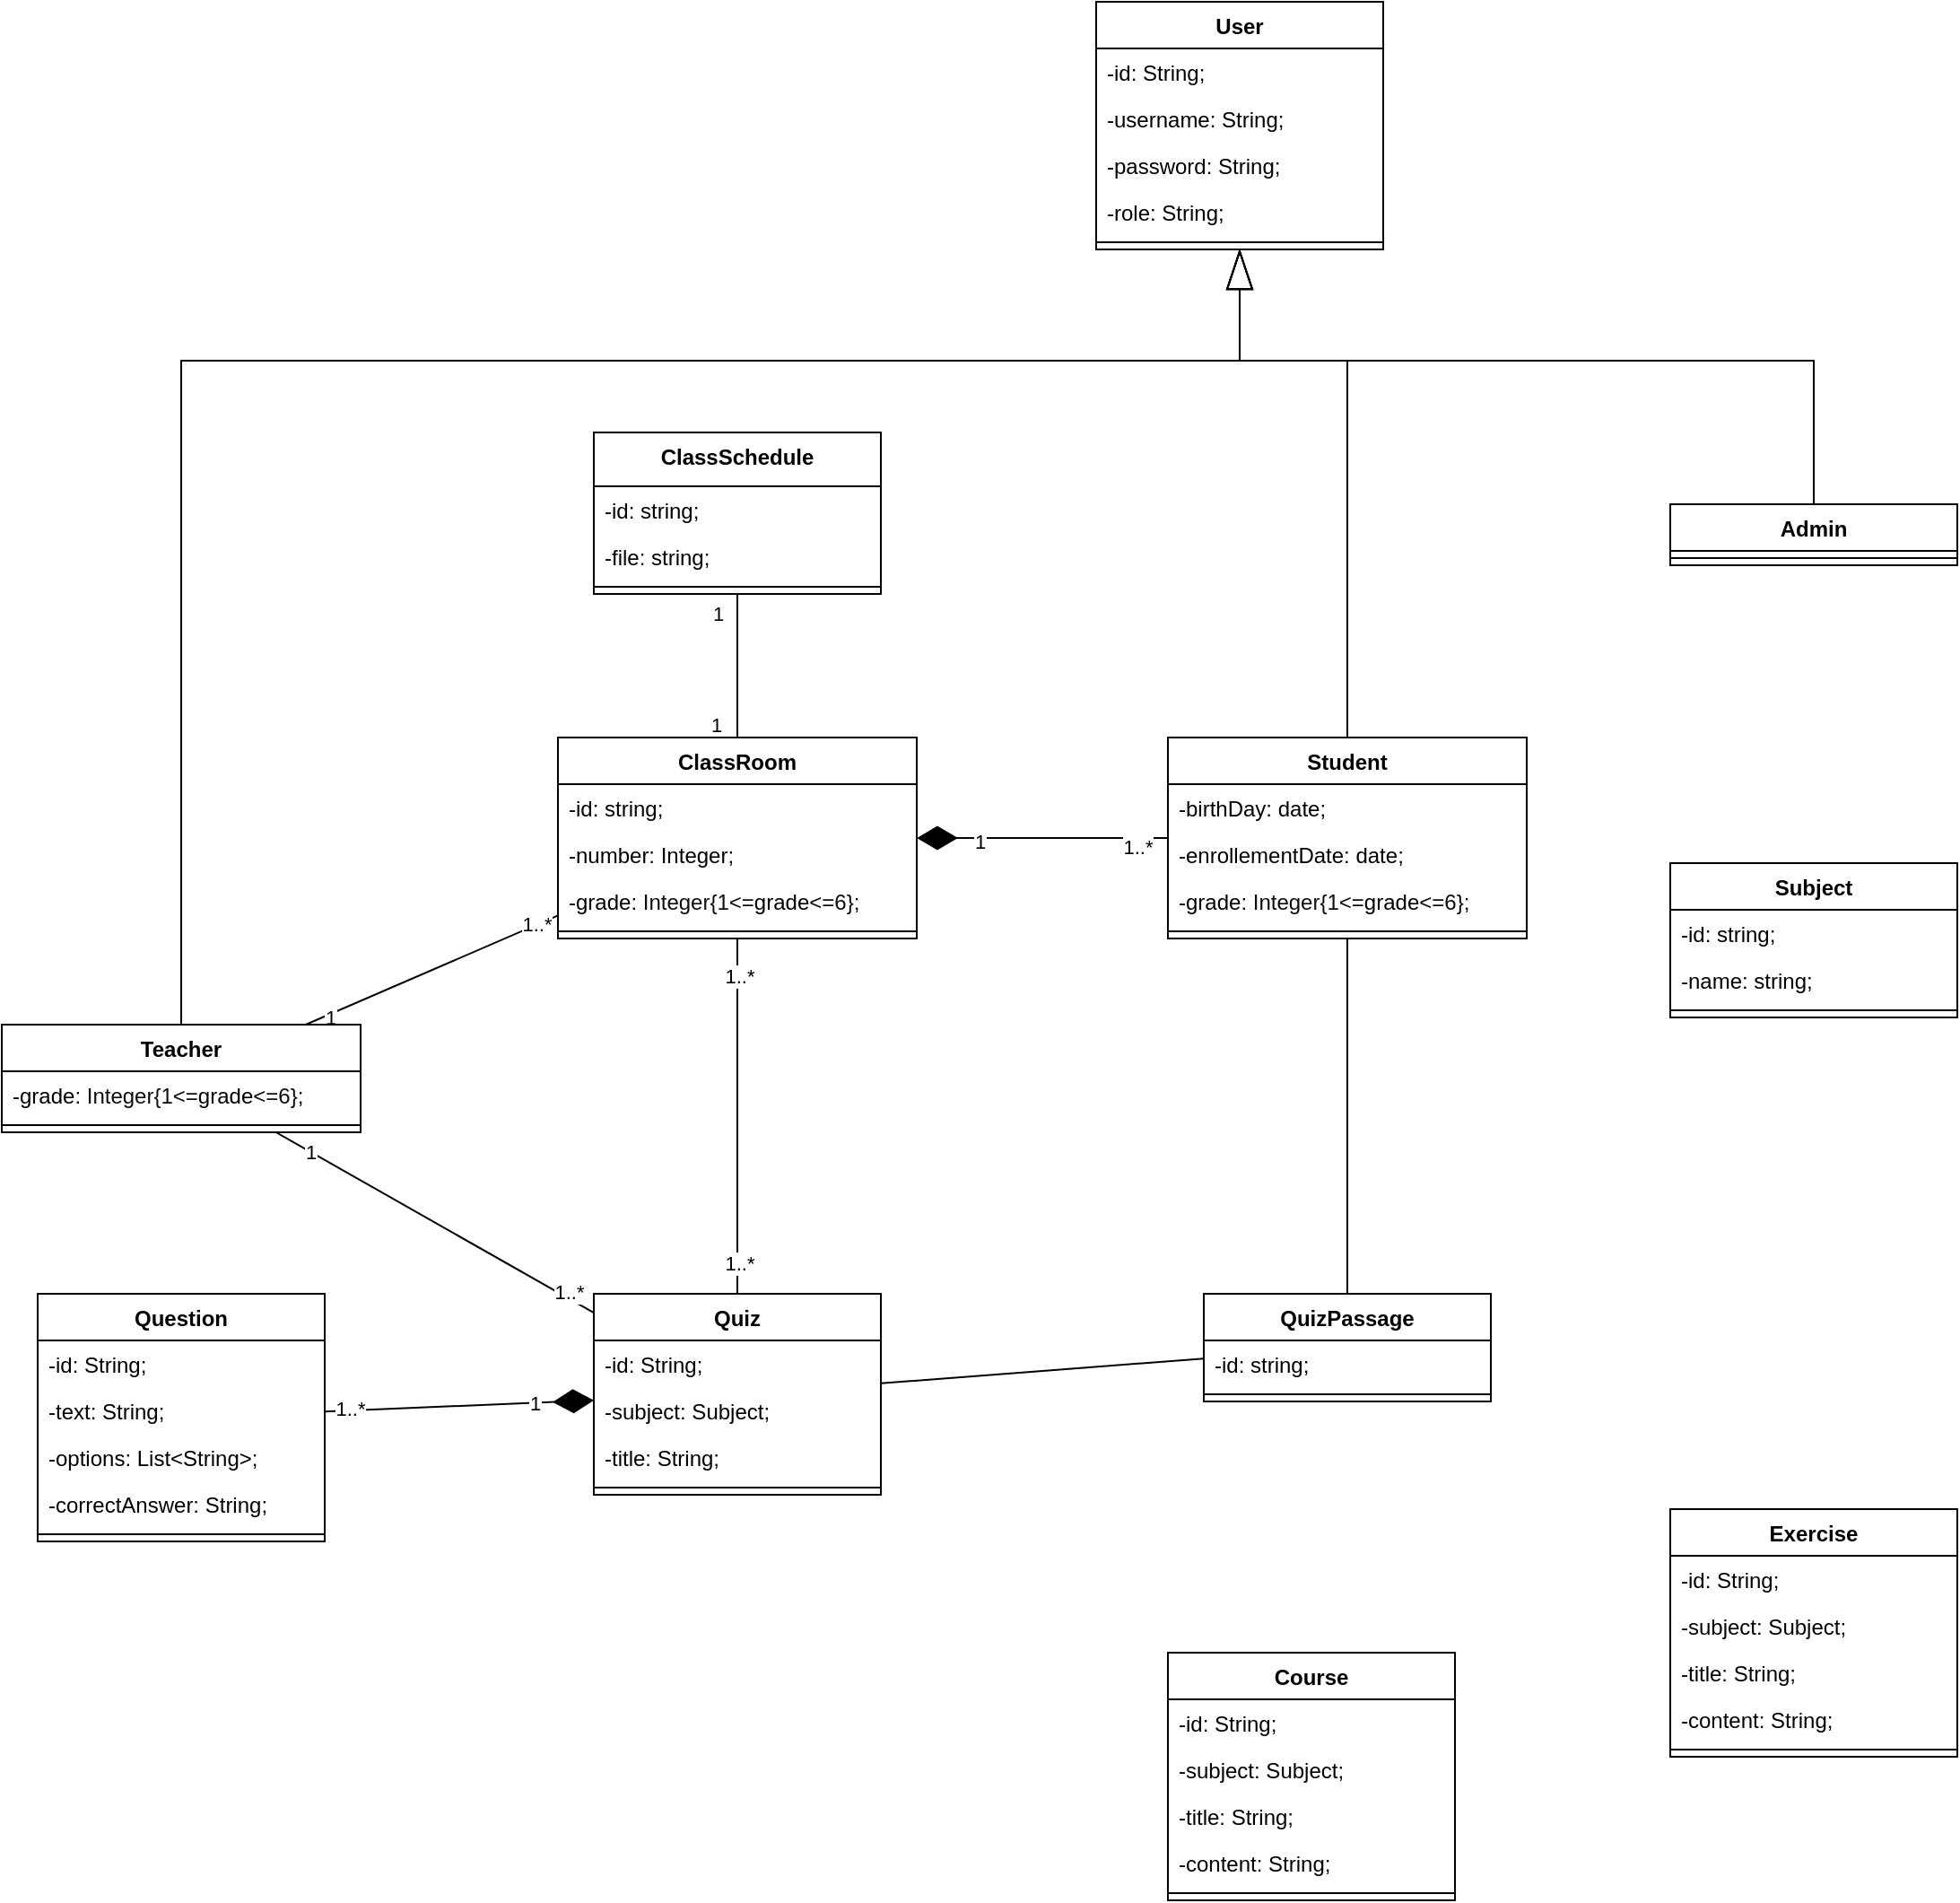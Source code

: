 <mxfile version="25.0.1">
  <diagram id="ZNLMa6NuQS9rF1U6yLBb" name="Class">
    <mxGraphModel dx="1827" dy="591" grid="1" gridSize="10" guides="1" tooltips="1" connect="1" arrows="1" fold="1" page="1" pageScale="1" pageWidth="827" pageHeight="1169" background="none" math="0" shadow="0">
      <root>
        <mxCell id="0" />
        <mxCell id="1" parent="0" />
        <mxCell id="Dh1BNLaKfbrA8YzyNQ19-1" value="User" style="swimlane;fontStyle=1;align=center;verticalAlign=top;childLayout=stackLayout;horizontal=1;startSize=26;horizontalStack=0;resizeParent=1;resizeParentMax=0;resizeLast=0;collapsible=1;marginBottom=0;whiteSpace=wrap;html=1;" parent="1" vertex="1">
          <mxGeometry x="320" y="40" width="160" height="138" as="geometry">
            <mxRectangle x="320" y="80" width="70" height="30" as="alternateBounds" />
          </mxGeometry>
        </mxCell>
        <mxCell id="Dh1BNLaKfbrA8YzyNQ19-2" value="-id: String;" style="text;strokeColor=none;fillColor=none;align=left;verticalAlign=top;spacingLeft=4;spacingRight=4;overflow=hidden;rotatable=0;points=[[0,0.5],[1,0.5]];portConstraint=eastwest;whiteSpace=wrap;html=1;" parent="Dh1BNLaKfbrA8YzyNQ19-1" vertex="1">
          <mxGeometry y="26" width="160" height="26" as="geometry" />
        </mxCell>
        <mxCell id="Dh1BNLaKfbrA8YzyNQ19-5" value="-username: String;" style="text;strokeColor=none;fillColor=none;align=left;verticalAlign=top;spacingLeft=4;spacingRight=4;overflow=hidden;rotatable=0;points=[[0,0.5],[1,0.5]];portConstraint=eastwest;whiteSpace=wrap;html=1;" parent="Dh1BNLaKfbrA8YzyNQ19-1" vertex="1">
          <mxGeometry y="52" width="160" height="26" as="geometry" />
        </mxCell>
        <mxCell id="Dh1BNLaKfbrA8YzyNQ19-6" value="-password: String;" style="text;strokeColor=none;fillColor=none;align=left;verticalAlign=top;spacingLeft=4;spacingRight=4;overflow=hidden;rotatable=0;points=[[0,0.5],[1,0.5]];portConstraint=eastwest;whiteSpace=wrap;html=1;" parent="Dh1BNLaKfbrA8YzyNQ19-1" vertex="1">
          <mxGeometry y="78" width="160" height="26" as="geometry" />
        </mxCell>
        <mxCell id="Dh1BNLaKfbrA8YzyNQ19-7" value="-role: String;" style="text;strokeColor=none;fillColor=none;align=left;verticalAlign=top;spacingLeft=4;spacingRight=4;overflow=hidden;rotatable=0;points=[[0,0.5],[1,0.5]];portConstraint=eastwest;whiteSpace=wrap;html=1;" parent="Dh1BNLaKfbrA8YzyNQ19-1" vertex="1">
          <mxGeometry y="104" width="160" height="26" as="geometry" />
        </mxCell>
        <mxCell id="Dh1BNLaKfbrA8YzyNQ19-3" value="" style="line;strokeWidth=1;fillColor=none;align=left;verticalAlign=middle;spacingTop=-1;spacingLeft=3;spacingRight=3;rotatable=0;labelPosition=right;points=[];portConstraint=eastwest;strokeColor=inherit;" parent="Dh1BNLaKfbrA8YzyNQ19-1" vertex="1">
          <mxGeometry y="130" width="160" height="8" as="geometry" />
        </mxCell>
        <mxCell id="vN_Mr8777Evo0_8Av_sA-18" style="rounded=0;orthogonalLoop=1;jettySize=auto;html=1;exitX=0.5;exitY=0;exitDx=0;exitDy=0;entryX=0.5;entryY=1;entryDx=0;entryDy=0;elbow=vertical;endArrow=blockThin;endFill=0;endSize=20;edgeStyle=elbowEdgeStyle;" parent="1" source="vN_Mr8777Evo0_8Av_sA-1" target="Dh1BNLaKfbrA8YzyNQ19-1" edge="1">
          <mxGeometry relative="1" as="geometry">
            <Array as="points">
              <mxPoint x="100" y="240" />
            </Array>
          </mxGeometry>
        </mxCell>
        <mxCell id="539YKd0gazJRQFYirJk1-3" style="rounded=0;orthogonalLoop=1;jettySize=auto;html=1;endArrow=none;endFill=0;" edge="1" parent="1" source="vN_Mr8777Evo0_8Av_sA-1" target="vN_Mr8777Evo0_8Av_sA-65">
          <mxGeometry relative="1" as="geometry" />
        </mxCell>
        <mxCell id="539YKd0gazJRQFYirJk1-4" value="1" style="edgeLabel;html=1;align=center;verticalAlign=middle;resizable=0;points=[];" vertex="1" connectable="0" parent="539YKd0gazJRQFYirJk1-3">
          <mxGeometry x="-0.815" y="-1" relative="1" as="geometry">
            <mxPoint as="offset" />
          </mxGeometry>
        </mxCell>
        <mxCell id="539YKd0gazJRQFYirJk1-5" value="1..*" style="edgeLabel;html=1;align=center;verticalAlign=middle;resizable=0;points=[];" vertex="1" connectable="0" parent="539YKd0gazJRQFYirJk1-3">
          <mxGeometry x="0.833" y="1" relative="1" as="geometry">
            <mxPoint as="offset" />
          </mxGeometry>
        </mxCell>
        <mxCell id="539YKd0gazJRQFYirJk1-7" style="rounded=0;orthogonalLoop=1;jettySize=auto;html=1;endArrow=none;endFill=0;" edge="1" parent="1" source="vN_Mr8777Evo0_8Av_sA-1" target="vN_Mr8777Evo0_8Av_sA-33">
          <mxGeometry relative="1" as="geometry" />
        </mxCell>
        <mxCell id="539YKd0gazJRQFYirJk1-14" value="1" style="edgeLabel;html=1;align=center;verticalAlign=middle;resizable=0;points=[];" vertex="1" connectable="0" parent="539YKd0gazJRQFYirJk1-7">
          <mxGeometry x="-0.79" y="1" relative="1" as="geometry">
            <mxPoint y="1" as="offset" />
          </mxGeometry>
        </mxCell>
        <mxCell id="539YKd0gazJRQFYirJk1-15" value="1..*" style="edgeLabel;html=1;align=center;verticalAlign=middle;resizable=0;points=[];" vertex="1" connectable="0" parent="539YKd0gazJRQFYirJk1-7">
          <mxGeometry x="0.821" y="3" relative="1" as="geometry">
            <mxPoint as="offset" />
          </mxGeometry>
        </mxCell>
        <mxCell id="vN_Mr8777Evo0_8Av_sA-1" value="Teacher" style="swimlane;fontStyle=1;align=center;verticalAlign=top;childLayout=stackLayout;horizontal=1;startSize=26;horizontalStack=0;resizeParent=1;resizeParentMax=0;resizeLast=0;collapsible=1;marginBottom=0;whiteSpace=wrap;html=1;" parent="1" vertex="1">
          <mxGeometry x="-290" y="610" width="200" height="60" as="geometry">
            <mxRectangle x="-320" y="560" width="80" height="30" as="alternateBounds" />
          </mxGeometry>
        </mxCell>
        <mxCell id="vN_Mr8777Evo0_8Av_sA-2" value="&lt;font face=&quot;Helvetica&quot;&gt;-grade:&amp;nbsp;&lt;span style=&quot;color: rgb(12, 13, 14);&quot;&gt;Integer{1&amp;lt;=&lt;/span&gt;&lt;/font&gt;grade&lt;font face=&quot;Helvetica&quot;&gt;&lt;span style=&quot;color: rgb(12, 13, 14);&quot;&gt;&amp;lt;=6}&lt;/span&gt;;&lt;/font&gt;" style="text;strokeColor=none;fillColor=none;align=left;verticalAlign=top;spacingLeft=4;spacingRight=4;overflow=hidden;rotatable=0;points=[[0,0.5],[1,0.5]];portConstraint=eastwest;whiteSpace=wrap;html=1;" parent="vN_Mr8777Evo0_8Av_sA-1" vertex="1">
          <mxGeometry y="26" width="200" height="26" as="geometry" />
        </mxCell>
        <mxCell id="vN_Mr8777Evo0_8Av_sA-3" value="" style="line;strokeWidth=1;fillColor=none;align=left;verticalAlign=middle;spacingTop=-1;spacingLeft=3;spacingRight=3;rotatable=0;labelPosition=right;points=[];portConstraint=eastwest;strokeColor=inherit;" parent="vN_Mr8777Evo0_8Av_sA-1" vertex="1">
          <mxGeometry y="52" width="200" height="8" as="geometry" />
        </mxCell>
        <mxCell id="vN_Mr8777Evo0_8Av_sA-19" style="rounded=0;orthogonalLoop=1;jettySize=auto;html=1;exitX=0.5;exitY=0;exitDx=0;exitDy=0;elbow=vertical;endArrow=blockThin;endFill=0;endSize=20;edgeStyle=elbowEdgeStyle;" parent="1" source="vN_Mr8777Evo0_8Av_sA-9" target="Dh1BNLaKfbrA8YzyNQ19-1" edge="1">
          <mxGeometry relative="1" as="geometry">
            <Array as="points">
              <mxPoint x="400" y="240" />
            </Array>
          </mxGeometry>
        </mxCell>
        <mxCell id="tNp2N3DPysvYmru-6BIt-1" style="rounded=0;orthogonalLoop=1;jettySize=auto;html=1;endArrow=diamondThin;endFill=1;endSize=20;" edge="1" parent="1" source="vN_Mr8777Evo0_8Av_sA-9" target="vN_Mr8777Evo0_8Av_sA-65">
          <mxGeometry relative="1" as="geometry" />
        </mxCell>
        <mxCell id="tNp2N3DPysvYmru-6BIt-2" value="1..*" style="edgeLabel;html=1;align=center;verticalAlign=middle;resizable=0;points=[];" vertex="1" connectable="0" parent="tNp2N3DPysvYmru-6BIt-1">
          <mxGeometry x="-0.625" y="1" relative="1" as="geometry">
            <mxPoint x="9" y="4" as="offset" />
          </mxGeometry>
        </mxCell>
        <mxCell id="tNp2N3DPysvYmru-6BIt-3" value="1" style="edgeLabel;html=1;align=center;verticalAlign=middle;resizable=0;points=[];" vertex="1" connectable="0" parent="tNp2N3DPysvYmru-6BIt-1">
          <mxGeometry x="0.5" relative="1" as="geometry">
            <mxPoint y="2" as="offset" />
          </mxGeometry>
        </mxCell>
        <mxCell id="539YKd0gazJRQFYirJk1-19" style="rounded=0;orthogonalLoop=1;jettySize=auto;html=1;endArrow=none;endFill=0;" edge="1" parent="1" source="vN_Mr8777Evo0_8Av_sA-9" target="539YKd0gazJRQFYirJk1-8">
          <mxGeometry relative="1" as="geometry" />
        </mxCell>
        <mxCell id="vN_Mr8777Evo0_8Av_sA-9" value="Student" style="swimlane;fontStyle=1;align=center;verticalAlign=top;childLayout=stackLayout;horizontal=1;startSize=26;horizontalStack=0;resizeParent=1;resizeParentMax=0;resizeLast=0;collapsible=1;marginBottom=0;whiteSpace=wrap;html=1;" parent="1" vertex="1">
          <mxGeometry x="360" y="450" width="200" height="112" as="geometry">
            <mxRectangle x="360" y="500" width="80" height="30" as="alternateBounds" />
          </mxGeometry>
        </mxCell>
        <mxCell id="vN_Mr8777Evo0_8Av_sA-10" value="-birthDay: date;" style="text;strokeColor=none;fillColor=none;align=left;verticalAlign=top;spacingLeft=4;spacingRight=4;overflow=hidden;rotatable=0;points=[[0,0.5],[1,0.5]];portConstraint=eastwest;whiteSpace=wrap;html=1;" parent="vN_Mr8777Evo0_8Av_sA-9" vertex="1">
          <mxGeometry y="26" width="200" height="26" as="geometry" />
        </mxCell>
        <mxCell id="0XGi0xnHWkdu8ip8EBw5-6" value="-enrollementDate: date;" style="text;strokeColor=none;fillColor=none;align=left;verticalAlign=top;spacingLeft=4;spacingRight=4;overflow=hidden;rotatable=0;points=[[0,0.5],[1,0.5]];portConstraint=eastwest;whiteSpace=wrap;html=1;" parent="vN_Mr8777Evo0_8Av_sA-9" vertex="1">
          <mxGeometry y="52" width="200" height="26" as="geometry" />
        </mxCell>
        <mxCell id="0XGi0xnHWkdu8ip8EBw5-5" value="&lt;font face=&quot;Helvetica&quot;&gt;-grade:&amp;nbsp;&lt;span style=&quot;color: rgb(12, 13, 14);&quot;&gt;Integer{1&amp;lt;=&lt;/span&gt;&lt;/font&gt;grade&lt;font face=&quot;Helvetica&quot;&gt;&lt;span style=&quot;color: rgb(12, 13, 14);&quot;&gt;&amp;lt;=6}&lt;/span&gt;;&lt;/font&gt;" style="text;strokeColor=none;fillColor=none;align=left;verticalAlign=top;spacingLeft=4;spacingRight=4;overflow=hidden;rotatable=0;points=[[0,0.5],[1,0.5]];portConstraint=eastwest;whiteSpace=wrap;html=1;" parent="vN_Mr8777Evo0_8Av_sA-9" vertex="1">
          <mxGeometry y="78" width="200" height="26" as="geometry" />
        </mxCell>
        <mxCell id="vN_Mr8777Evo0_8Av_sA-11" value="" style="line;strokeWidth=1;fillColor=none;align=left;verticalAlign=middle;spacingTop=-1;spacingLeft=3;spacingRight=3;rotatable=0;labelPosition=right;points=[];portConstraint=eastwest;strokeColor=inherit;" parent="vN_Mr8777Evo0_8Av_sA-9" vertex="1">
          <mxGeometry y="104" width="200" height="8" as="geometry" />
        </mxCell>
        <mxCell id="vN_Mr8777Evo0_8Av_sA-20" style="rounded=0;orthogonalLoop=1;jettySize=auto;html=1;exitX=0.5;exitY=0;exitDx=0;exitDy=0;entryX=0.5;entryY=1;entryDx=0;entryDy=0;elbow=vertical;endArrow=blockThin;endFill=0;endSize=20;edgeStyle=elbowEdgeStyle;" parent="1" source="vN_Mr8777Evo0_8Av_sA-13" target="Dh1BNLaKfbrA8YzyNQ19-1" edge="1">
          <mxGeometry relative="1" as="geometry">
            <mxPoint x="360" y="60" as="targetPoint" />
            <Array as="points">
              <mxPoint x="560" y="240" />
            </Array>
          </mxGeometry>
        </mxCell>
        <mxCell id="vN_Mr8777Evo0_8Av_sA-13" value="Admin" style="swimlane;fontStyle=1;align=center;verticalAlign=top;childLayout=stackLayout;horizontal=1;startSize=26;horizontalStack=0;resizeParent=1;resizeParentMax=0;resizeLast=0;collapsible=1;marginBottom=0;whiteSpace=wrap;html=1;" parent="1" vertex="1">
          <mxGeometry x="640" y="320" width="160" height="34" as="geometry" />
        </mxCell>
        <mxCell id="vN_Mr8777Evo0_8Av_sA-15" value="" style="line;strokeWidth=1;fillColor=none;align=left;verticalAlign=middle;spacingTop=-1;spacingLeft=3;spacingRight=3;rotatable=0;labelPosition=right;points=[];portConstraint=eastwest;strokeColor=inherit;" parent="vN_Mr8777Evo0_8Av_sA-13" vertex="1">
          <mxGeometry y="26" width="160" height="8" as="geometry" />
        </mxCell>
        <mxCell id="vN_Mr8777Evo0_8Av_sA-21" value="Course" style="swimlane;fontStyle=1;align=center;verticalAlign=top;childLayout=stackLayout;horizontal=1;startSize=26;horizontalStack=0;resizeParent=1;resizeParentMax=0;resizeLast=0;collapsible=1;marginBottom=0;whiteSpace=wrap;html=1;" parent="1" vertex="1">
          <mxGeometry x="360" y="960" width="160" height="138" as="geometry" />
        </mxCell>
        <mxCell id="vN_Mr8777Evo0_8Av_sA-22" value="-id: String;" style="text;strokeColor=none;fillColor=none;align=left;verticalAlign=top;spacingLeft=4;spacingRight=4;overflow=hidden;rotatable=0;points=[[0,0.5],[1,0.5]];portConstraint=eastwest;whiteSpace=wrap;html=1;" parent="vN_Mr8777Evo0_8Av_sA-21" vertex="1">
          <mxGeometry y="26" width="160" height="26" as="geometry" />
        </mxCell>
        <mxCell id="vN_Mr8777Evo0_8Av_sA-53" value="-subject: Subject;" style="text;strokeColor=none;fillColor=none;align=left;verticalAlign=top;spacingLeft=4;spacingRight=4;overflow=hidden;rotatable=0;points=[[0,0.5],[1,0.5]];portConstraint=eastwest;whiteSpace=wrap;html=1;" parent="vN_Mr8777Evo0_8Av_sA-21" vertex="1">
          <mxGeometry y="52" width="160" height="26" as="geometry" />
        </mxCell>
        <mxCell id="vN_Mr8777Evo0_8Av_sA-25" value="-title: String;" style="text;strokeColor=none;fillColor=none;align=left;verticalAlign=top;spacingLeft=4;spacingRight=4;overflow=hidden;rotatable=0;points=[[0,0.5],[1,0.5]];portConstraint=eastwest;whiteSpace=wrap;html=1;" parent="vN_Mr8777Evo0_8Av_sA-21" vertex="1">
          <mxGeometry y="78" width="160" height="26" as="geometry" />
        </mxCell>
        <mxCell id="vN_Mr8777Evo0_8Av_sA-26" value="-content: String;" style="text;strokeColor=none;fillColor=none;align=left;verticalAlign=top;spacingLeft=4;spacingRight=4;overflow=hidden;rotatable=0;points=[[0,0.5],[1,0.5]];portConstraint=eastwest;whiteSpace=wrap;html=1;" parent="vN_Mr8777Evo0_8Av_sA-21" vertex="1">
          <mxGeometry y="104" width="160" height="26" as="geometry" />
        </mxCell>
        <mxCell id="vN_Mr8777Evo0_8Av_sA-23" value="" style="line;strokeWidth=1;fillColor=none;align=left;verticalAlign=middle;spacingTop=-1;spacingLeft=3;spacingRight=3;rotatable=0;labelPosition=right;points=[];portConstraint=eastwest;strokeColor=inherit;" parent="vN_Mr8777Evo0_8Av_sA-21" vertex="1">
          <mxGeometry y="130" width="160" height="8" as="geometry" />
        </mxCell>
        <mxCell id="vN_Mr8777Evo0_8Av_sA-27" value="Exercise" style="swimlane;fontStyle=1;align=center;verticalAlign=top;childLayout=stackLayout;horizontal=1;startSize=26;horizontalStack=0;resizeParent=1;resizeParentMax=0;resizeLast=0;collapsible=1;marginBottom=0;whiteSpace=wrap;html=1;" parent="1" vertex="1">
          <mxGeometry x="640" y="880" width="160" height="138" as="geometry" />
        </mxCell>
        <mxCell id="vN_Mr8777Evo0_8Av_sA-28" value="-id: String;" style="text;strokeColor=none;fillColor=none;align=left;verticalAlign=top;spacingLeft=4;spacingRight=4;overflow=hidden;rotatable=0;points=[[0,0.5],[1,0.5]];portConstraint=eastwest;whiteSpace=wrap;html=1;" parent="vN_Mr8777Evo0_8Av_sA-27" vertex="1">
          <mxGeometry y="26" width="160" height="26" as="geometry" />
        </mxCell>
        <mxCell id="vN_Mr8777Evo0_8Av_sA-54" value="-subject: Subject;" style="text;strokeColor=none;fillColor=none;align=left;verticalAlign=top;spacingLeft=4;spacingRight=4;overflow=hidden;rotatable=0;points=[[0,0.5],[1,0.5]];portConstraint=eastwest;whiteSpace=wrap;html=1;" parent="vN_Mr8777Evo0_8Av_sA-27" vertex="1">
          <mxGeometry y="52" width="160" height="26" as="geometry" />
        </mxCell>
        <mxCell id="vN_Mr8777Evo0_8Av_sA-29" value="-title: String;" style="text;strokeColor=none;fillColor=none;align=left;verticalAlign=top;spacingLeft=4;spacingRight=4;overflow=hidden;rotatable=0;points=[[0,0.5],[1,0.5]];portConstraint=eastwest;whiteSpace=wrap;html=1;" parent="vN_Mr8777Evo0_8Av_sA-27" vertex="1">
          <mxGeometry y="78" width="160" height="26" as="geometry" />
        </mxCell>
        <mxCell id="vN_Mr8777Evo0_8Av_sA-30" value="-content: String;" style="text;strokeColor=none;fillColor=none;align=left;verticalAlign=top;spacingLeft=4;spacingRight=4;overflow=hidden;rotatable=0;points=[[0,0.5],[1,0.5]];portConstraint=eastwest;whiteSpace=wrap;html=1;" parent="vN_Mr8777Evo0_8Av_sA-27" vertex="1">
          <mxGeometry y="104" width="160" height="26" as="geometry" />
        </mxCell>
        <mxCell id="vN_Mr8777Evo0_8Av_sA-31" value="" style="line;strokeWidth=1;fillColor=none;align=left;verticalAlign=middle;spacingTop=-1;spacingLeft=3;spacingRight=3;rotatable=0;labelPosition=right;points=[];portConstraint=eastwest;strokeColor=inherit;" parent="vN_Mr8777Evo0_8Av_sA-27" vertex="1">
          <mxGeometry y="130" width="160" height="8" as="geometry" />
        </mxCell>
        <mxCell id="539YKd0gazJRQFYirJk1-16" style="rounded=0;orthogonalLoop=1;jettySize=auto;html=1;endArrow=none;endFill=0;" edge="1" parent="1" source="vN_Mr8777Evo0_8Av_sA-33" target="vN_Mr8777Evo0_8Av_sA-65">
          <mxGeometry relative="1" as="geometry" />
        </mxCell>
        <mxCell id="539YKd0gazJRQFYirJk1-17" value="1..*" style="edgeLabel;html=1;align=center;verticalAlign=middle;resizable=0;points=[];" vertex="1" connectable="0" parent="539YKd0gazJRQFYirJk1-16">
          <mxGeometry x="-0.823" y="-1" relative="1" as="geometry">
            <mxPoint as="offset" />
          </mxGeometry>
        </mxCell>
        <mxCell id="539YKd0gazJRQFYirJk1-18" value="1..*" style="edgeLabel;html=1;align=center;verticalAlign=middle;resizable=0;points=[];" vertex="1" connectable="0" parent="539YKd0gazJRQFYirJk1-16">
          <mxGeometry x="0.789" y="-1" relative="1" as="geometry">
            <mxPoint as="offset" />
          </mxGeometry>
        </mxCell>
        <mxCell id="539YKd0gazJRQFYirJk1-20" style="rounded=0;orthogonalLoop=1;jettySize=auto;html=1;endArrow=none;endFill=0;" edge="1" parent="1" source="vN_Mr8777Evo0_8Av_sA-33" target="539YKd0gazJRQFYirJk1-8">
          <mxGeometry relative="1" as="geometry" />
        </mxCell>
        <mxCell id="vN_Mr8777Evo0_8Av_sA-33" value="Quiz" style="swimlane;fontStyle=1;align=center;verticalAlign=top;childLayout=stackLayout;horizontal=1;startSize=26;horizontalStack=0;resizeParent=1;resizeParentMax=0;resizeLast=0;collapsible=1;marginBottom=0;whiteSpace=wrap;html=1;" parent="1" vertex="1">
          <mxGeometry x="40" y="760" width="160" height="112" as="geometry">
            <mxRectangle x="40" y="720" width="70" height="30" as="alternateBounds" />
          </mxGeometry>
        </mxCell>
        <mxCell id="vN_Mr8777Evo0_8Av_sA-34" value="-id: String;" style="text;strokeColor=none;fillColor=none;align=left;verticalAlign=top;spacingLeft=4;spacingRight=4;overflow=hidden;rotatable=0;points=[[0,0.5],[1,0.5]];portConstraint=eastwest;whiteSpace=wrap;html=1;" parent="vN_Mr8777Evo0_8Av_sA-33" vertex="1">
          <mxGeometry y="26" width="160" height="26" as="geometry" />
        </mxCell>
        <mxCell id="vN_Mr8777Evo0_8Av_sA-55" value="-subject: Subject;" style="text;strokeColor=none;fillColor=none;align=left;verticalAlign=top;spacingLeft=4;spacingRight=4;overflow=hidden;rotatable=0;points=[[0,0.5],[1,0.5]];portConstraint=eastwest;whiteSpace=wrap;html=1;" parent="vN_Mr8777Evo0_8Av_sA-33" vertex="1">
          <mxGeometry y="52" width="160" height="26" as="geometry" />
        </mxCell>
        <mxCell id="vN_Mr8777Evo0_8Av_sA-35" value="-title: String;" style="text;strokeColor=none;fillColor=none;align=left;verticalAlign=top;spacingLeft=4;spacingRight=4;overflow=hidden;rotatable=0;points=[[0,0.5],[1,0.5]];portConstraint=eastwest;whiteSpace=wrap;html=1;" parent="vN_Mr8777Evo0_8Av_sA-33" vertex="1">
          <mxGeometry y="78" width="160" height="26" as="geometry" />
        </mxCell>
        <mxCell id="vN_Mr8777Evo0_8Av_sA-37" value="" style="line;strokeWidth=1;fillColor=none;align=left;verticalAlign=middle;spacingTop=-1;spacingLeft=3;spacingRight=3;rotatable=0;labelPosition=right;points=[];portConstraint=eastwest;strokeColor=inherit;" parent="vN_Mr8777Evo0_8Av_sA-33" vertex="1">
          <mxGeometry y="104" width="160" height="8" as="geometry" />
        </mxCell>
        <mxCell id="539YKd0gazJRQFYirJk1-2" style="rounded=0;orthogonalLoop=1;jettySize=auto;html=1;endArrow=diamondThin;endFill=1;endSize=20;" edge="1" parent="1" source="vN_Mr8777Evo0_8Av_sA-39" target="vN_Mr8777Evo0_8Av_sA-33">
          <mxGeometry relative="1" as="geometry" />
        </mxCell>
        <mxCell id="539YKd0gazJRQFYirJk1-12" value="1" style="edgeLabel;html=1;align=center;verticalAlign=middle;resizable=0;points=[];" vertex="1" connectable="0" parent="539YKd0gazJRQFYirJk1-2">
          <mxGeometry x="0.553" relative="1" as="geometry">
            <mxPoint as="offset" />
          </mxGeometry>
        </mxCell>
        <mxCell id="539YKd0gazJRQFYirJk1-13" value="1..*" style="edgeLabel;html=1;align=center;verticalAlign=middle;resizable=0;points=[];" vertex="1" connectable="0" parent="539YKd0gazJRQFYirJk1-2">
          <mxGeometry x="-0.813" y="1" relative="1" as="geometry">
            <mxPoint as="offset" />
          </mxGeometry>
        </mxCell>
        <mxCell id="vN_Mr8777Evo0_8Av_sA-39" value="Question" style="swimlane;fontStyle=1;align=center;verticalAlign=top;childLayout=stackLayout;horizontal=1;startSize=26;horizontalStack=0;resizeParent=1;resizeParentMax=0;resizeLast=0;collapsible=1;marginBottom=0;whiteSpace=wrap;html=1;" parent="1" vertex="1">
          <mxGeometry x="-270" y="760" width="160" height="138" as="geometry">
            <mxRectangle x="40" y="1000" width="90" height="30" as="alternateBounds" />
          </mxGeometry>
        </mxCell>
        <mxCell id="vN_Mr8777Evo0_8Av_sA-40" value="-id: String;" style="text;strokeColor=none;fillColor=none;align=left;verticalAlign=top;spacingLeft=4;spacingRight=4;overflow=hidden;rotatable=0;points=[[0,0.5],[1,0.5]];portConstraint=eastwest;whiteSpace=wrap;html=1;" parent="vN_Mr8777Evo0_8Av_sA-39" vertex="1">
          <mxGeometry y="26" width="160" height="26" as="geometry" />
        </mxCell>
        <mxCell id="vN_Mr8777Evo0_8Av_sA-41" value="-text: String;" style="text;strokeColor=none;fillColor=none;align=left;verticalAlign=top;spacingLeft=4;spacingRight=4;overflow=hidden;rotatable=0;points=[[0,0.5],[1,0.5]];portConstraint=eastwest;whiteSpace=wrap;html=1;" parent="vN_Mr8777Evo0_8Av_sA-39" vertex="1">
          <mxGeometry y="52" width="160" height="26" as="geometry" />
        </mxCell>
        <mxCell id="vN_Mr8777Evo0_8Av_sA-45" value="-options: List&amp;lt;String&amp;gt;;" style="text;strokeColor=none;fillColor=none;align=left;verticalAlign=top;spacingLeft=4;spacingRight=4;overflow=hidden;rotatable=0;points=[[0,0.5],[1,0.5]];portConstraint=eastwest;whiteSpace=wrap;html=1;" parent="vN_Mr8777Evo0_8Av_sA-39" vertex="1">
          <mxGeometry y="78" width="160" height="26" as="geometry" />
        </mxCell>
        <mxCell id="vN_Mr8777Evo0_8Av_sA-42" value="-correctAnswer: String;" style="text;strokeColor=none;fillColor=none;align=left;verticalAlign=top;spacingLeft=4;spacingRight=4;overflow=hidden;rotatable=0;points=[[0,0.5],[1,0.5]];portConstraint=eastwest;whiteSpace=wrap;html=1;" parent="vN_Mr8777Evo0_8Av_sA-39" vertex="1">
          <mxGeometry y="104" width="160" height="26" as="geometry" />
        </mxCell>
        <mxCell id="vN_Mr8777Evo0_8Av_sA-43" value="" style="line;strokeWidth=1;fillColor=none;align=left;verticalAlign=middle;spacingTop=-1;spacingLeft=3;spacingRight=3;rotatable=0;labelPosition=right;points=[];portConstraint=eastwest;strokeColor=inherit;" parent="vN_Mr8777Evo0_8Av_sA-39" vertex="1">
          <mxGeometry y="130" width="160" height="8" as="geometry" />
        </mxCell>
        <mxCell id="vN_Mr8777Evo0_8Av_sA-57" value="Subject" style="swimlane;fontStyle=1;align=center;verticalAlign=top;childLayout=stackLayout;horizontal=1;startSize=26;horizontalStack=0;resizeParent=1;resizeParentMax=0;resizeLast=0;collapsible=1;marginBottom=0;whiteSpace=wrap;html=1;" parent="1" vertex="1">
          <mxGeometry x="640" y="520" width="160" height="86" as="geometry" />
        </mxCell>
        <mxCell id="vN_Mr8777Evo0_8Av_sA-58" value="-id: string;" style="text;strokeColor=none;fillColor=none;align=left;verticalAlign=top;spacingLeft=4;spacingRight=4;overflow=hidden;rotatable=0;points=[[0,0.5],[1,0.5]];portConstraint=eastwest;whiteSpace=wrap;html=1;" parent="vN_Mr8777Evo0_8Av_sA-57" vertex="1">
          <mxGeometry y="26" width="160" height="26" as="geometry" />
        </mxCell>
        <mxCell id="0XGi0xnHWkdu8ip8EBw5-2" value="-name: string;" style="text;strokeColor=none;fillColor=none;align=left;verticalAlign=top;spacingLeft=4;spacingRight=4;overflow=hidden;rotatable=0;points=[[0,0.5],[1,0.5]];portConstraint=eastwest;whiteSpace=wrap;html=1;" parent="vN_Mr8777Evo0_8Av_sA-57" vertex="1">
          <mxGeometry y="52" width="160" height="26" as="geometry" />
        </mxCell>
        <mxCell id="vN_Mr8777Evo0_8Av_sA-59" value="" style="line;strokeWidth=1;fillColor=none;align=left;verticalAlign=middle;spacingTop=-1;spacingLeft=3;spacingRight=3;rotatable=0;labelPosition=right;points=[];portConstraint=eastwest;strokeColor=inherit;" parent="vN_Mr8777Evo0_8Av_sA-57" vertex="1">
          <mxGeometry y="78" width="160" height="8" as="geometry" />
        </mxCell>
        <mxCell id="vN_Mr8777Evo0_8Av_sA-61" value="ClassSchedule" style="swimlane;fontStyle=1;align=center;verticalAlign=top;childLayout=stackLayout;horizontal=1;startSize=30;horizontalStack=0;resizeParent=1;resizeParentMax=0;resizeLast=0;collapsible=1;marginBottom=0;whiteSpace=wrap;html=1;" parent="1" vertex="1">
          <mxGeometry x="40" y="280" width="160" height="90" as="geometry">
            <mxRectangle x="40" y="540" width="90" height="30" as="alternateBounds" />
          </mxGeometry>
        </mxCell>
        <mxCell id="vN_Mr8777Evo0_8Av_sA-62" value="-id: string;" style="text;strokeColor=none;fillColor=none;align=left;verticalAlign=top;spacingLeft=4;spacingRight=4;overflow=hidden;rotatable=0;points=[[0,0.5],[1,0.5]];portConstraint=eastwest;whiteSpace=wrap;html=1;" parent="vN_Mr8777Evo0_8Av_sA-61" vertex="1">
          <mxGeometry y="30" width="160" height="26" as="geometry" />
        </mxCell>
        <mxCell id="0XGi0xnHWkdu8ip8EBw5-1" value="-file: string;" style="text;strokeColor=none;fillColor=none;align=left;verticalAlign=top;spacingLeft=4;spacingRight=4;overflow=hidden;rotatable=0;points=[[0,0.5],[1,0.5]];portConstraint=eastwest;whiteSpace=wrap;html=1;" parent="vN_Mr8777Evo0_8Av_sA-61" vertex="1">
          <mxGeometry y="56" width="160" height="26" as="geometry" />
        </mxCell>
        <mxCell id="vN_Mr8777Evo0_8Av_sA-63" value="" style="line;strokeWidth=1;fillColor=none;align=left;verticalAlign=middle;spacingTop=-1;spacingLeft=3;spacingRight=3;rotatable=0;labelPosition=right;points=[];portConstraint=eastwest;strokeColor=inherit;" parent="vN_Mr8777Evo0_8Av_sA-61" vertex="1">
          <mxGeometry y="82" width="160" height="8" as="geometry" />
        </mxCell>
        <mxCell id="tNp2N3DPysvYmru-6BIt-4" style="rounded=0;orthogonalLoop=1;jettySize=auto;html=1;endArrow=none;endFill=0;startArrow=none;startFill=0;startSize=20;" edge="1" parent="1" source="vN_Mr8777Evo0_8Av_sA-65" target="vN_Mr8777Evo0_8Av_sA-61">
          <mxGeometry relative="1" as="geometry" />
        </mxCell>
        <mxCell id="tNp2N3DPysvYmru-6BIt-5" value="1" style="edgeLabel;html=1;align=center;verticalAlign=middle;resizable=0;points=[];" vertex="1" connectable="0" parent="tNp2N3DPysvYmru-6BIt-4">
          <mxGeometry x="0.726" y="1" relative="1" as="geometry">
            <mxPoint x="-10" as="offset" />
          </mxGeometry>
        </mxCell>
        <mxCell id="tNp2N3DPysvYmru-6BIt-6" value="1" style="edgeLabel;html=1;align=center;verticalAlign=middle;resizable=0;points=[];" vertex="1" connectable="0" parent="tNp2N3DPysvYmru-6BIt-4">
          <mxGeometry x="-0.81" relative="1" as="geometry">
            <mxPoint x="-12" as="offset" />
          </mxGeometry>
        </mxCell>
        <mxCell id="vN_Mr8777Evo0_8Av_sA-65" value="ClassRoom" style="swimlane;fontStyle=1;align=center;verticalAlign=top;childLayout=stackLayout;horizontal=1;startSize=26;horizontalStack=0;resizeParent=1;resizeParentMax=0;resizeLast=0;collapsible=1;marginBottom=0;whiteSpace=wrap;html=1;" parent="1" vertex="1">
          <mxGeometry x="20" y="450" width="200" height="112" as="geometry">
            <mxRectangle x="20" y="450" width="100" height="30" as="alternateBounds" />
          </mxGeometry>
        </mxCell>
        <mxCell id="vN_Mr8777Evo0_8Av_sA-66" value="-id: string;" style="text;strokeColor=none;fillColor=none;align=left;verticalAlign=top;spacingLeft=4;spacingRight=4;overflow=hidden;rotatable=0;points=[[0,0.5],[1,0.5]];portConstraint=eastwest;whiteSpace=wrap;html=1;" parent="vN_Mr8777Evo0_8Av_sA-65" vertex="1">
          <mxGeometry y="26" width="200" height="26" as="geometry" />
        </mxCell>
        <mxCell id="0XGi0xnHWkdu8ip8EBw5-4" value="-number: Integer;" style="text;strokeColor=none;fillColor=none;align=left;verticalAlign=top;spacingLeft=4;spacingRight=4;overflow=hidden;rotatable=0;points=[[0,0.5],[1,0.5]];portConstraint=eastwest;whiteSpace=wrap;html=1;" parent="vN_Mr8777Evo0_8Av_sA-65" vertex="1">
          <mxGeometry y="52" width="200" height="26" as="geometry" />
        </mxCell>
        <mxCell id="0XGi0xnHWkdu8ip8EBw5-3" value="&lt;font face=&quot;Helvetica&quot;&gt;-grade:&amp;nbsp;&lt;span style=&quot;color: rgb(12, 13, 14);&quot;&gt;Integer{1&amp;lt;=&lt;/span&gt;&lt;/font&gt;grade&lt;font face=&quot;Helvetica&quot;&gt;&lt;span style=&quot;color: rgb(12, 13, 14);&quot;&gt;&amp;lt;=6}&lt;/span&gt;;&lt;/font&gt;" style="text;strokeColor=none;fillColor=none;align=left;verticalAlign=top;spacingLeft=4;spacingRight=4;overflow=hidden;rotatable=0;points=[[0,0.5],[1,0.5]];portConstraint=eastwest;whiteSpace=wrap;html=1;" parent="vN_Mr8777Evo0_8Av_sA-65" vertex="1">
          <mxGeometry y="78" width="200" height="26" as="geometry" />
        </mxCell>
        <mxCell id="vN_Mr8777Evo0_8Av_sA-67" value="" style="line;strokeWidth=1;fillColor=none;align=left;verticalAlign=middle;spacingTop=-1;spacingLeft=3;spacingRight=3;rotatable=0;labelPosition=right;points=[];portConstraint=eastwest;strokeColor=inherit;" parent="vN_Mr8777Evo0_8Av_sA-65" vertex="1">
          <mxGeometry y="104" width="200" height="8" as="geometry" />
        </mxCell>
        <mxCell id="539YKd0gazJRQFYirJk1-8" value="QuizPassage" style="swimlane;fontStyle=1;align=center;verticalAlign=top;childLayout=stackLayout;horizontal=1;startSize=26;horizontalStack=0;resizeParent=1;resizeParentMax=0;resizeLast=0;collapsible=1;marginBottom=0;whiteSpace=wrap;html=1;" vertex="1" parent="1">
          <mxGeometry x="380" y="760" width="160" height="60" as="geometry">
            <mxRectangle x="360" y="720" width="110" height="30" as="alternateBounds" />
          </mxGeometry>
        </mxCell>
        <mxCell id="539YKd0gazJRQFYirJk1-9" value="-id: string;" style="text;strokeColor=none;fillColor=none;align=left;verticalAlign=top;spacingLeft=4;spacingRight=4;overflow=hidden;rotatable=0;points=[[0,0.5],[1,0.5]];portConstraint=eastwest;whiteSpace=wrap;html=1;" vertex="1" parent="539YKd0gazJRQFYirJk1-8">
          <mxGeometry y="26" width="160" height="26" as="geometry" />
        </mxCell>
        <mxCell id="539YKd0gazJRQFYirJk1-11" value="" style="line;strokeWidth=1;fillColor=none;align=left;verticalAlign=middle;spacingTop=-1;spacingLeft=3;spacingRight=3;rotatable=0;labelPosition=right;points=[];portConstraint=eastwest;strokeColor=inherit;" vertex="1" parent="539YKd0gazJRQFYirJk1-8">
          <mxGeometry y="52" width="160" height="8" as="geometry" />
        </mxCell>
      </root>
    </mxGraphModel>
  </diagram>
</mxfile>
